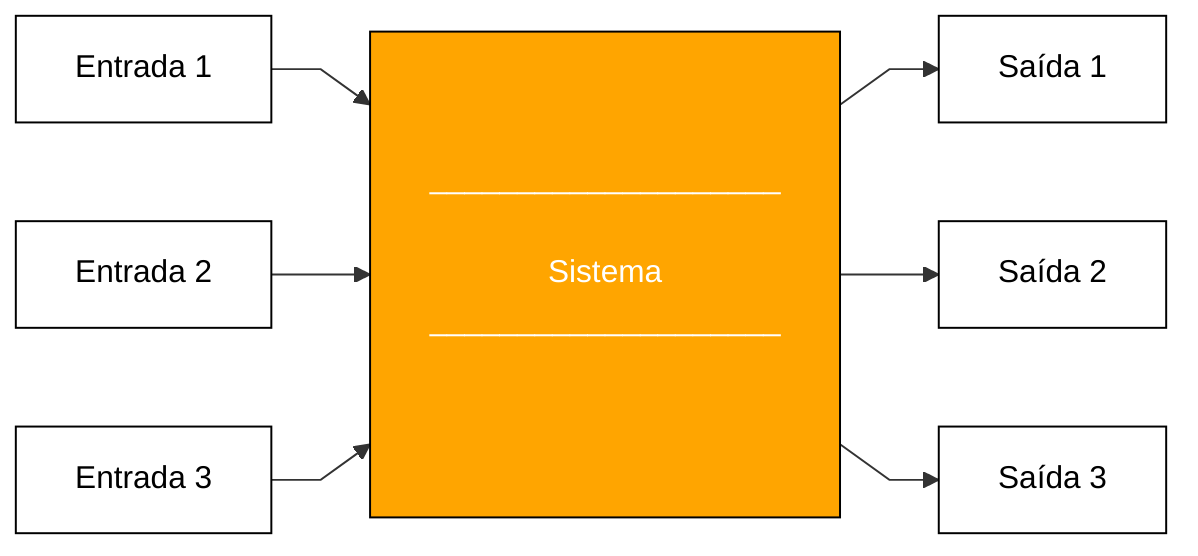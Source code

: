 %%{ init: { 'flowchart': { 'curve': 'linear' } } }%%
graph LR;

    Entrada1["Entrada 1"]
    Entrada2["Entrada 2"]
    Entrada3["Entrada 3"]


    SISTEMA["
    <br>
    ____________________<br>
    Sistema
    ____________________<br>
    <br><br>"]

    Saída1["Saída 1"]
    Saída2["Saída 2"]
    Saída3["Saída 3"]

    Entrada1:::white --> SISTEMA:::black --> Saída1:::white
    Entrada2:::white --> SISTEMA:::black --> Saída2:::white
    Entrada3:::white --> SISTEMA:::black --> Saída3:::white

    classDef white fill:#FFFFFF, color:#000000, stroke:#000000
    classDef black fill:orange, color:#FFFFFF, stroke:#000000